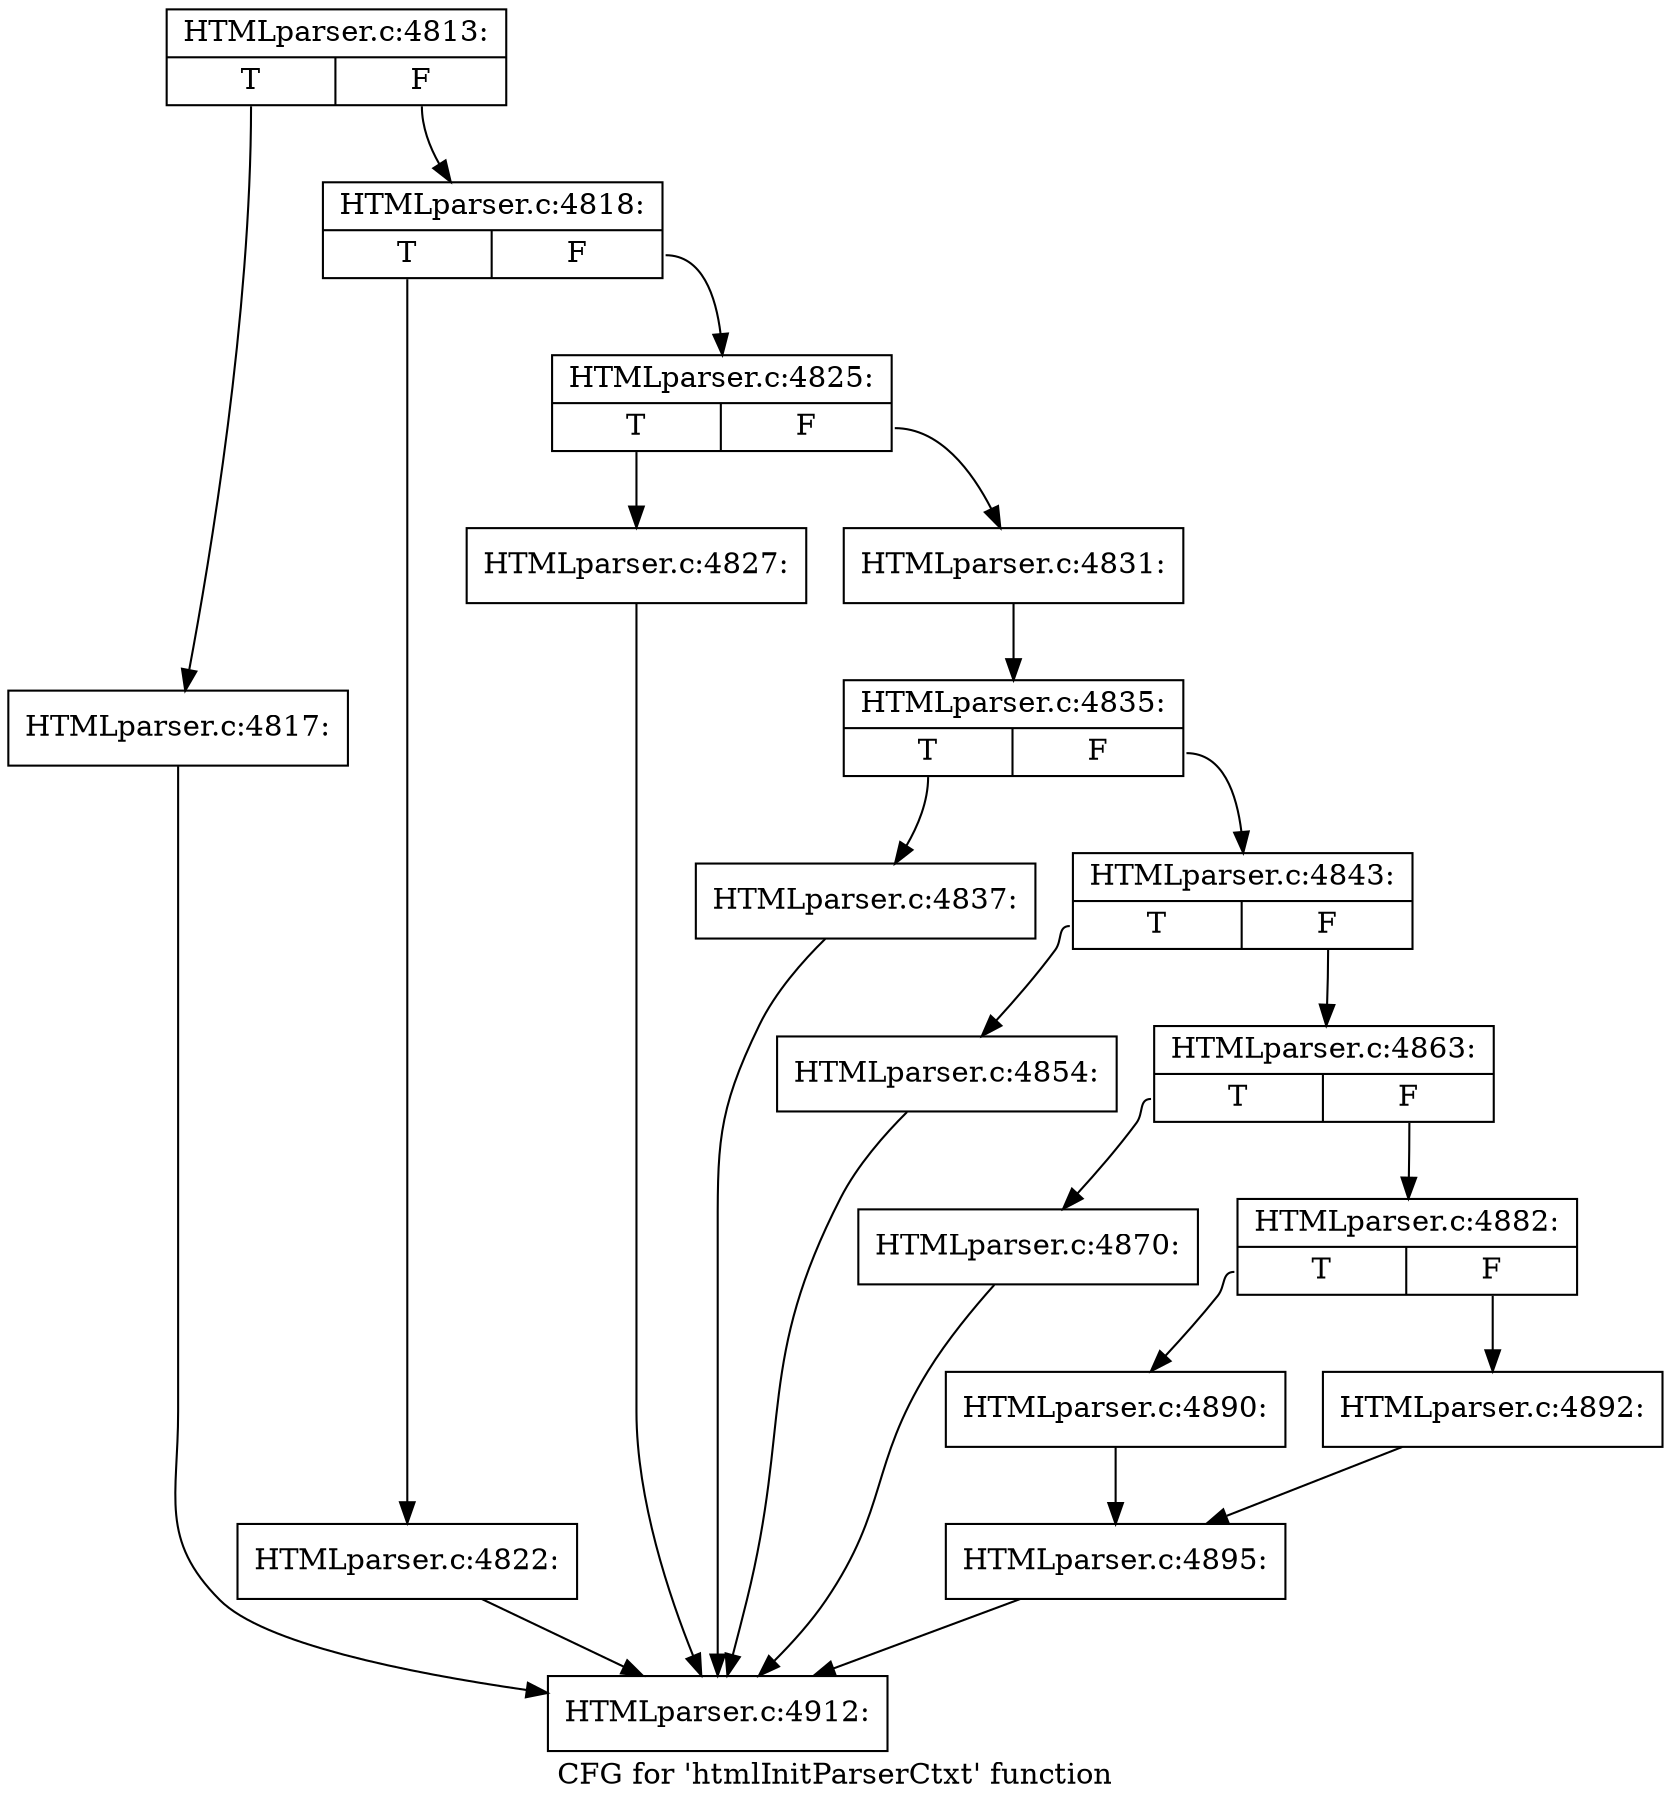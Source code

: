 digraph "CFG for 'htmlInitParserCtxt' function" {
	label="CFG for 'htmlInitParserCtxt' function";

	Node0x3edbe00 [shape=record,label="{HTMLparser.c:4813:|{<s0>T|<s1>F}}"];
	Node0x3edbe00:s0 -> Node0x3ee9580;
	Node0x3edbe00:s1 -> Node0x3ee95d0;
	Node0x3ee9580 [shape=record,label="{HTMLparser.c:4817:}"];
	Node0x3ee9580 -> Node0x3edf0d0;
	Node0x3ee95d0 [shape=record,label="{HTMLparser.c:4818:|{<s0>T|<s1>F}}"];
	Node0x3ee95d0:s0 -> Node0x409c0e0;
	Node0x3ee95d0:s1 -> Node0x409c4f0;
	Node0x409c0e0 [shape=record,label="{HTMLparser.c:4822:}"];
	Node0x409c0e0 -> Node0x3edf0d0;
	Node0x409c4f0 [shape=record,label="{HTMLparser.c:4825:|{<s0>T|<s1>F}}"];
	Node0x409c4f0:s0 -> Node0x409cd50;
	Node0x409c4f0:s1 -> Node0x409cdf0;
	Node0x409cd50 [shape=record,label="{HTMLparser.c:4827:}"];
	Node0x409cd50 -> Node0x3edf0d0;
	Node0x409cdf0 [shape=record,label="{HTMLparser.c:4831:}"];
	Node0x409cdf0 -> Node0x409cda0;
	Node0x409cda0 [shape=record,label="{HTMLparser.c:4835:|{<s0>T|<s1>F}}"];
	Node0x409cda0:s0 -> Node0x409dbc0;
	Node0x409cda0:s1 -> Node0x409dc10;
	Node0x409dbc0 [shape=record,label="{HTMLparser.c:4837:}"];
	Node0x409dbc0 -> Node0x3edf0d0;
	Node0x409dc10 [shape=record,label="{HTMLparser.c:4843:|{<s0>T|<s1>F}}"];
	Node0x409dc10:s0 -> Node0x409ff20;
	Node0x409dc10:s1 -> Node0x409ff70;
	Node0x409ff20 [shape=record,label="{HTMLparser.c:4854:}"];
	Node0x409ff20 -> Node0x3edf0d0;
	Node0x409ff70 [shape=record,label="{HTMLparser.c:4863:|{<s0>T|<s1>F}}"];
	Node0x409ff70:s0 -> Node0x40a1fa0;
	Node0x409ff70:s1 -> Node0x40a1ff0;
	Node0x40a1fa0 [shape=record,label="{HTMLparser.c:4870:}"];
	Node0x40a1fa0 -> Node0x3edf0d0;
	Node0x40a1ff0 [shape=record,label="{HTMLparser.c:4882:|{<s0>T|<s1>F}}"];
	Node0x40a1ff0:s0 -> Node0x40a4920;
	Node0x40a1ff0:s1 -> Node0x40a49c0;
	Node0x40a4920 [shape=record,label="{HTMLparser.c:4890:}"];
	Node0x40a4920 -> Node0x40a4970;
	Node0x40a49c0 [shape=record,label="{HTMLparser.c:4892:}"];
	Node0x40a49c0 -> Node0x40a4970;
	Node0x40a4970 [shape=record,label="{HTMLparser.c:4895:}"];
	Node0x40a4970 -> Node0x3edf0d0;
	Node0x3edf0d0 [shape=record,label="{HTMLparser.c:4912:}"];
}
